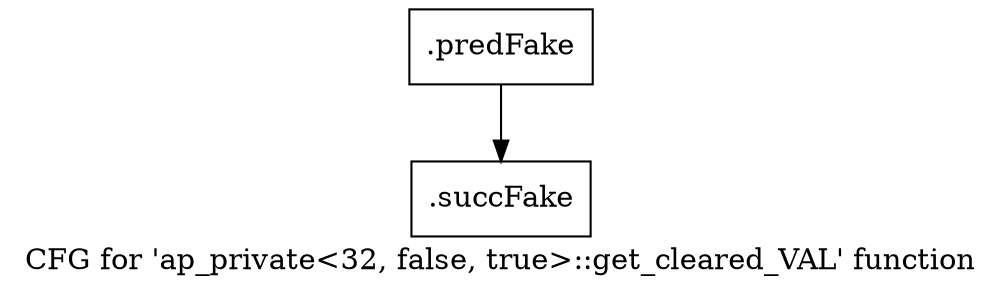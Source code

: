 digraph "CFG for 'ap_private\<32, false, true\>::get_cleared_VAL' function" {
	label="CFG for 'ap_private\<32, false, true\>::get_cleared_VAL' function";

	Node0x47a38f0 [shape=record,filename="",linenumber="",label="{.predFake}"];
	Node0x47a38f0 -> Node0x47ce210[ callList="" memoryops="" filename="/media/miguel/NewVolume/Linux/Xilinx/Vitis_HLS/2020.2/include/etc/ap_private.h" execusionnum="129"];
	Node0x47ce210 [shape=record,filename="/media/miguel/NewVolume/Linux/Xilinx/Vitis_HLS/2020.2/include/etc/ap_private.h",linenumber="1456",label="{.succFake}"];
}
